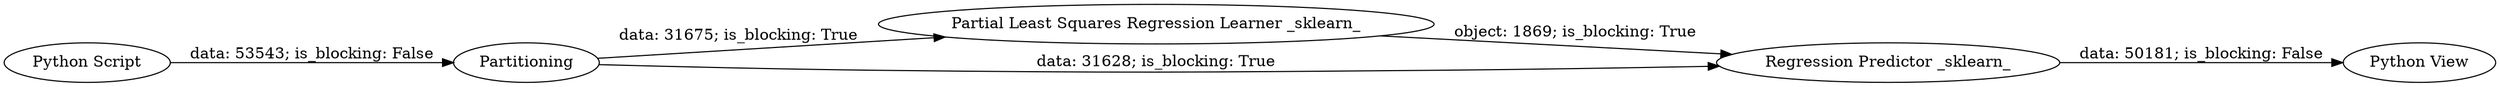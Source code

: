 digraph {
	"-3526831817261151677_1" [label="Partial Least Squares Regression Learner _sklearn_"]
	"-3526831817261151677_4" [label="Regression Predictor _sklearn_"]
	"-3526831817261151677_3" [label=Partitioning]
	"-3526831817261151677_5" [label="Python View"]
	"-3526831817261151677_2" [label="Python Script"]
	"-3526831817261151677_2" -> "-3526831817261151677_3" [label="data: 53543; is_blocking: False"]
	"-3526831817261151677_1" -> "-3526831817261151677_4" [label="object: 1869; is_blocking: True"]
	"-3526831817261151677_4" -> "-3526831817261151677_5" [label="data: 50181; is_blocking: False"]
	"-3526831817261151677_3" -> "-3526831817261151677_1" [label="data: 31675; is_blocking: True"]
	"-3526831817261151677_3" -> "-3526831817261151677_4" [label="data: 31628; is_blocking: True"]
	rankdir=LR
}
